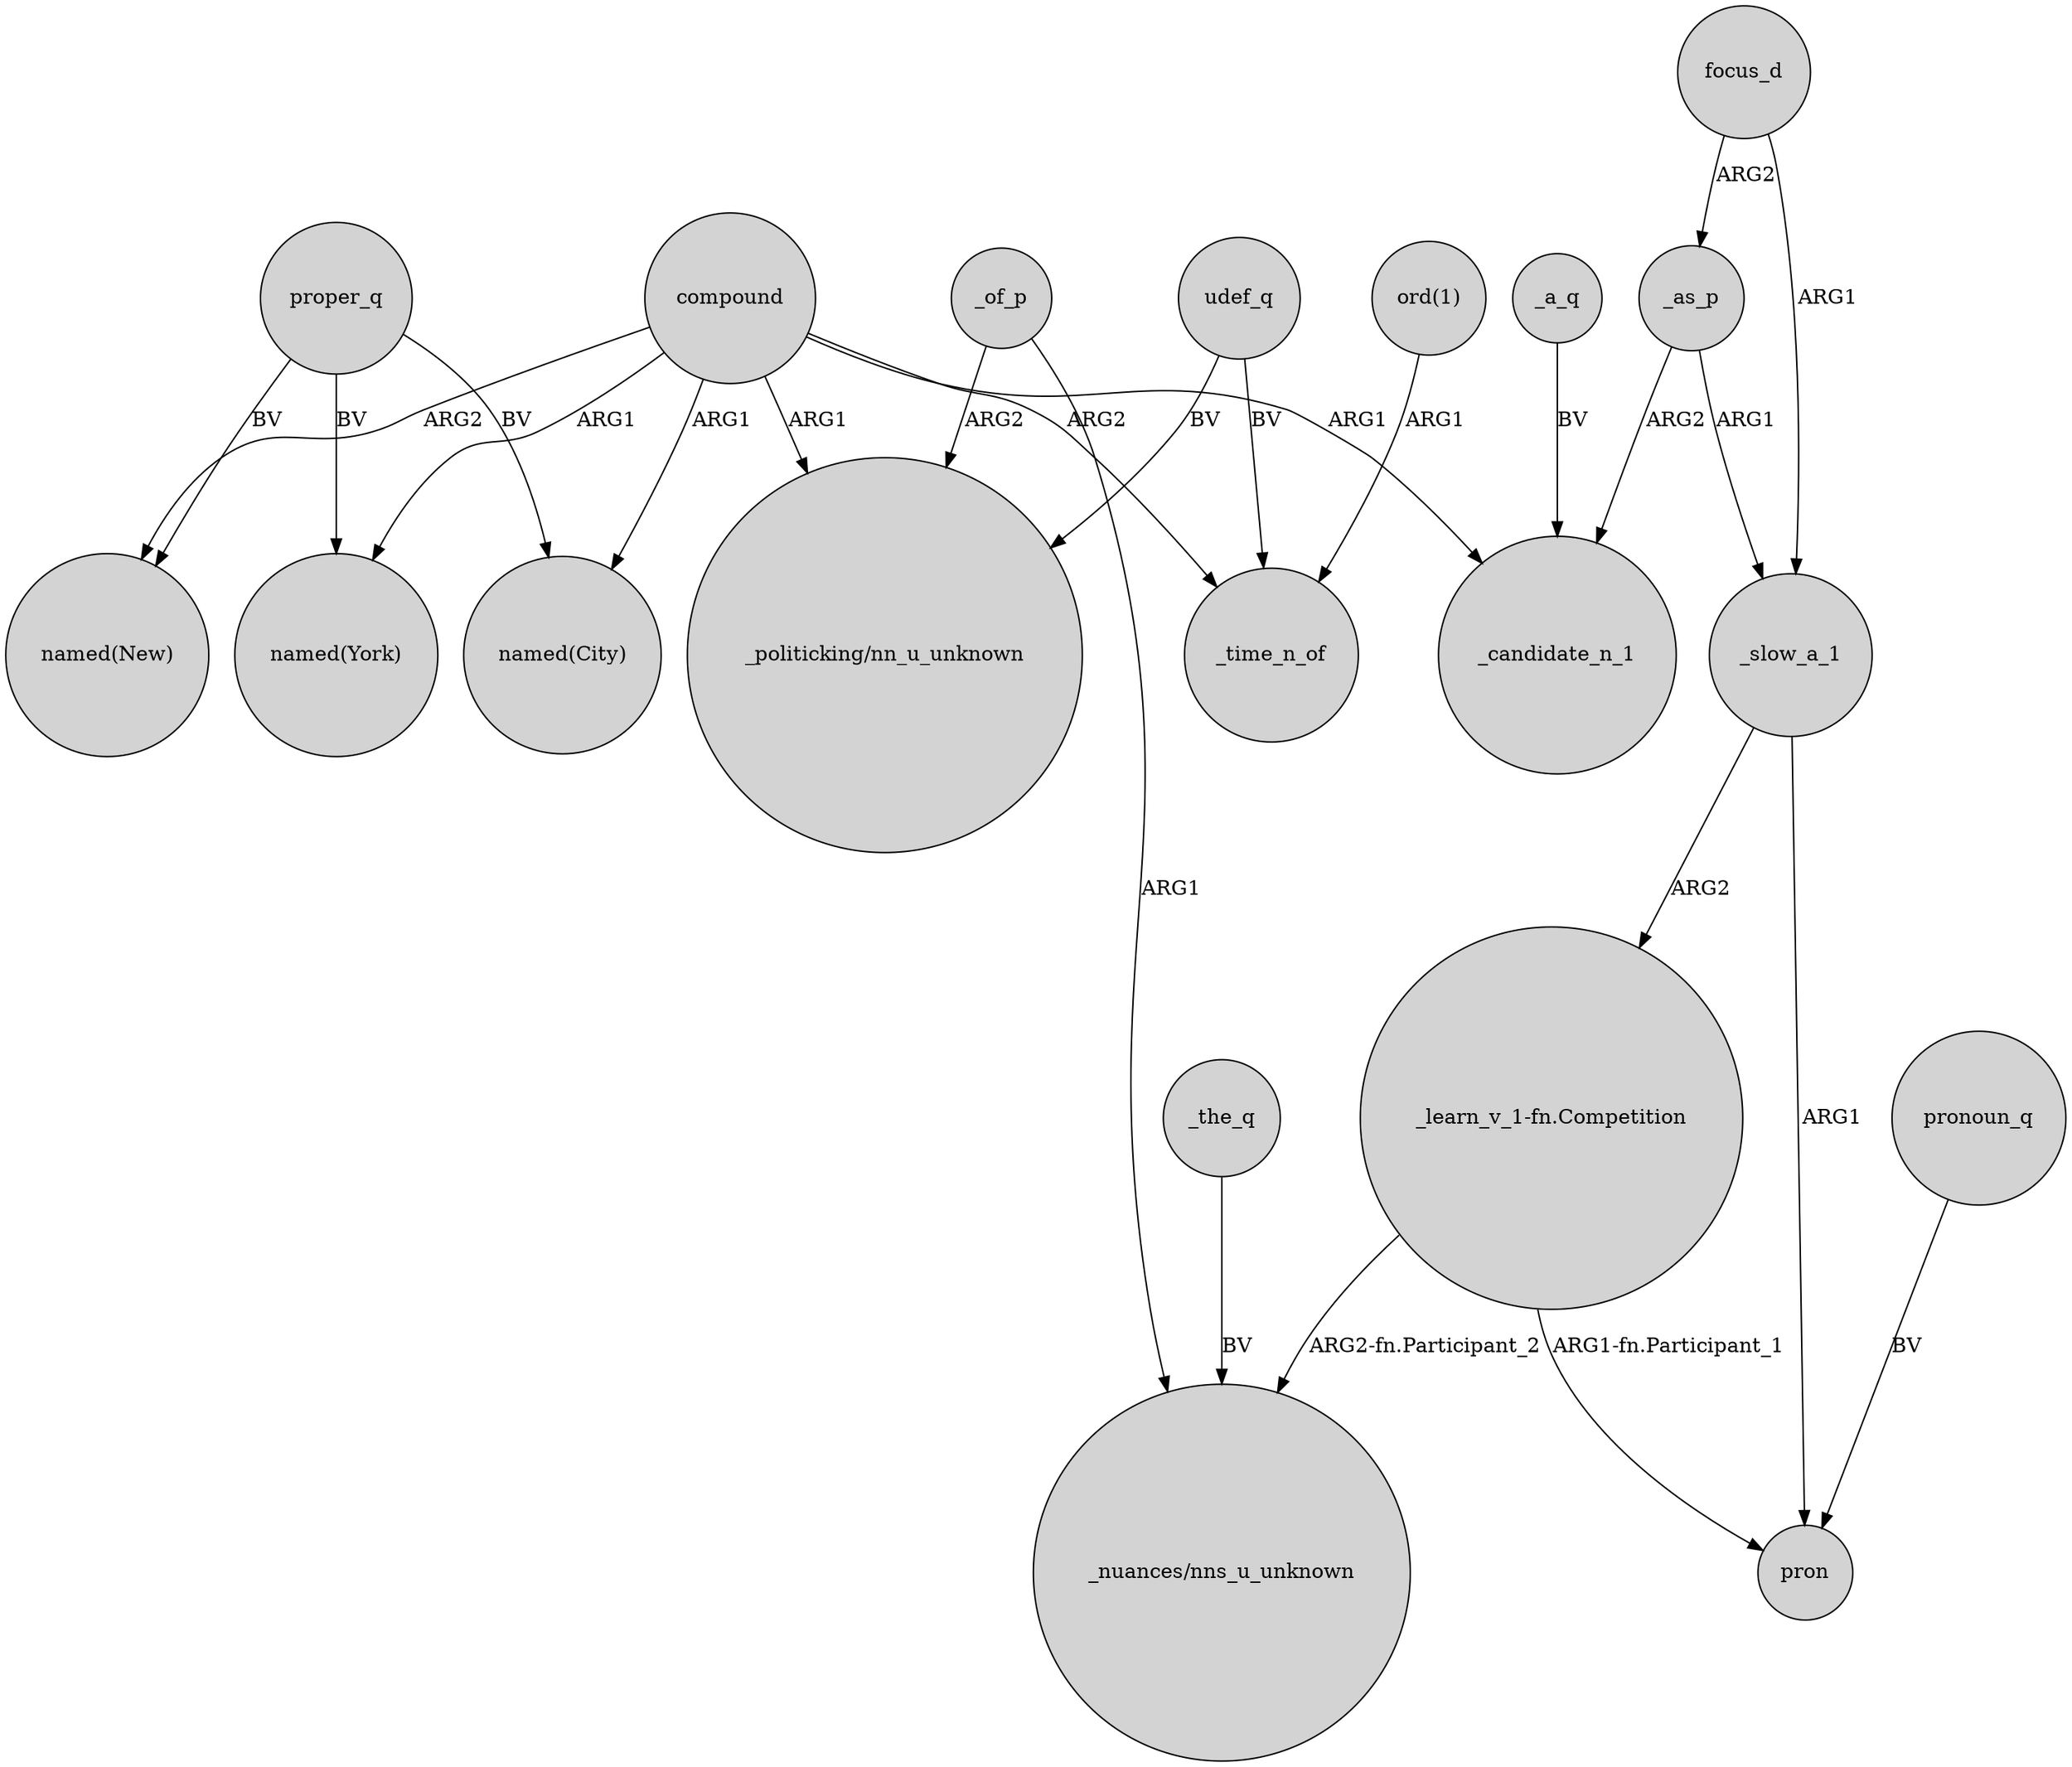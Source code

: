 digraph {
	node [shape=circle style=filled]
	compound -> "named(City)" [label=ARG1]
	_of_p -> "_politicking/nn_u_unknown" [label=ARG2]
	udef_q -> _time_n_of [label=BV]
	udef_q -> "_politicking/nn_u_unknown" [label=BV]
	compound -> "named(New)" [label=ARG2]
	proper_q -> "named(New)" [label=BV]
	_slow_a_1 -> pron [label=ARG1]
	"ord(1)" -> _time_n_of [label=ARG1]
	_of_p -> "_nuances/nns_u_unknown" [label=ARG1]
	_a_q -> _candidate_n_1 [label=BV]
	"_learn_v_1-fn.Competition" -> "_nuances/nns_u_unknown" [label="ARG2-fn.Participant_2"]
	proper_q -> "named(York)" [label=BV]
	pronoun_q -> pron [label=BV]
	focus_d -> _slow_a_1 [label=ARG1]
	compound -> _candidate_n_1 [label=ARG1]
	_the_q -> "_nuances/nns_u_unknown" [label=BV]
	compound -> "_politicking/nn_u_unknown" [label=ARG1]
	proper_q -> "named(City)" [label=BV]
	_as_p -> _candidate_n_1 [label=ARG2]
	compound -> _time_n_of [label=ARG2]
	focus_d -> _as_p [label=ARG2]
	compound -> "named(York)" [label=ARG1]
	_slow_a_1 -> "_learn_v_1-fn.Competition" [label=ARG2]
	_as_p -> _slow_a_1 [label=ARG1]
	"_learn_v_1-fn.Competition" -> pron [label="ARG1-fn.Participant_1"]
}
